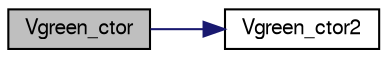 digraph "Vgreen_ctor"
{
  edge [fontname="FreeSans",fontsize="10",labelfontname="FreeSans",labelfontsize="10"];
  node [fontname="FreeSans",fontsize="10",shape=record];
  rankdir="LR";
  Node1 [label="Vgreen_ctor",height=0.2,width=0.4,color="black", fillcolor="grey75", style="filled" fontcolor="black"];
  Node1 -> Node2 [color="midnightblue",fontsize="10",style="solid",fontname="FreeSans"];
  Node2 [label="Vgreen_ctor2",height=0.2,width=0.4,color="black", fillcolor="white", style="filled",URL="$group___vgreen.html#ga7a703516a667a7a542dfe312861cdfee",tooltip="FORTRAN stub to construct the Green&#39;s function oracle."];
}
